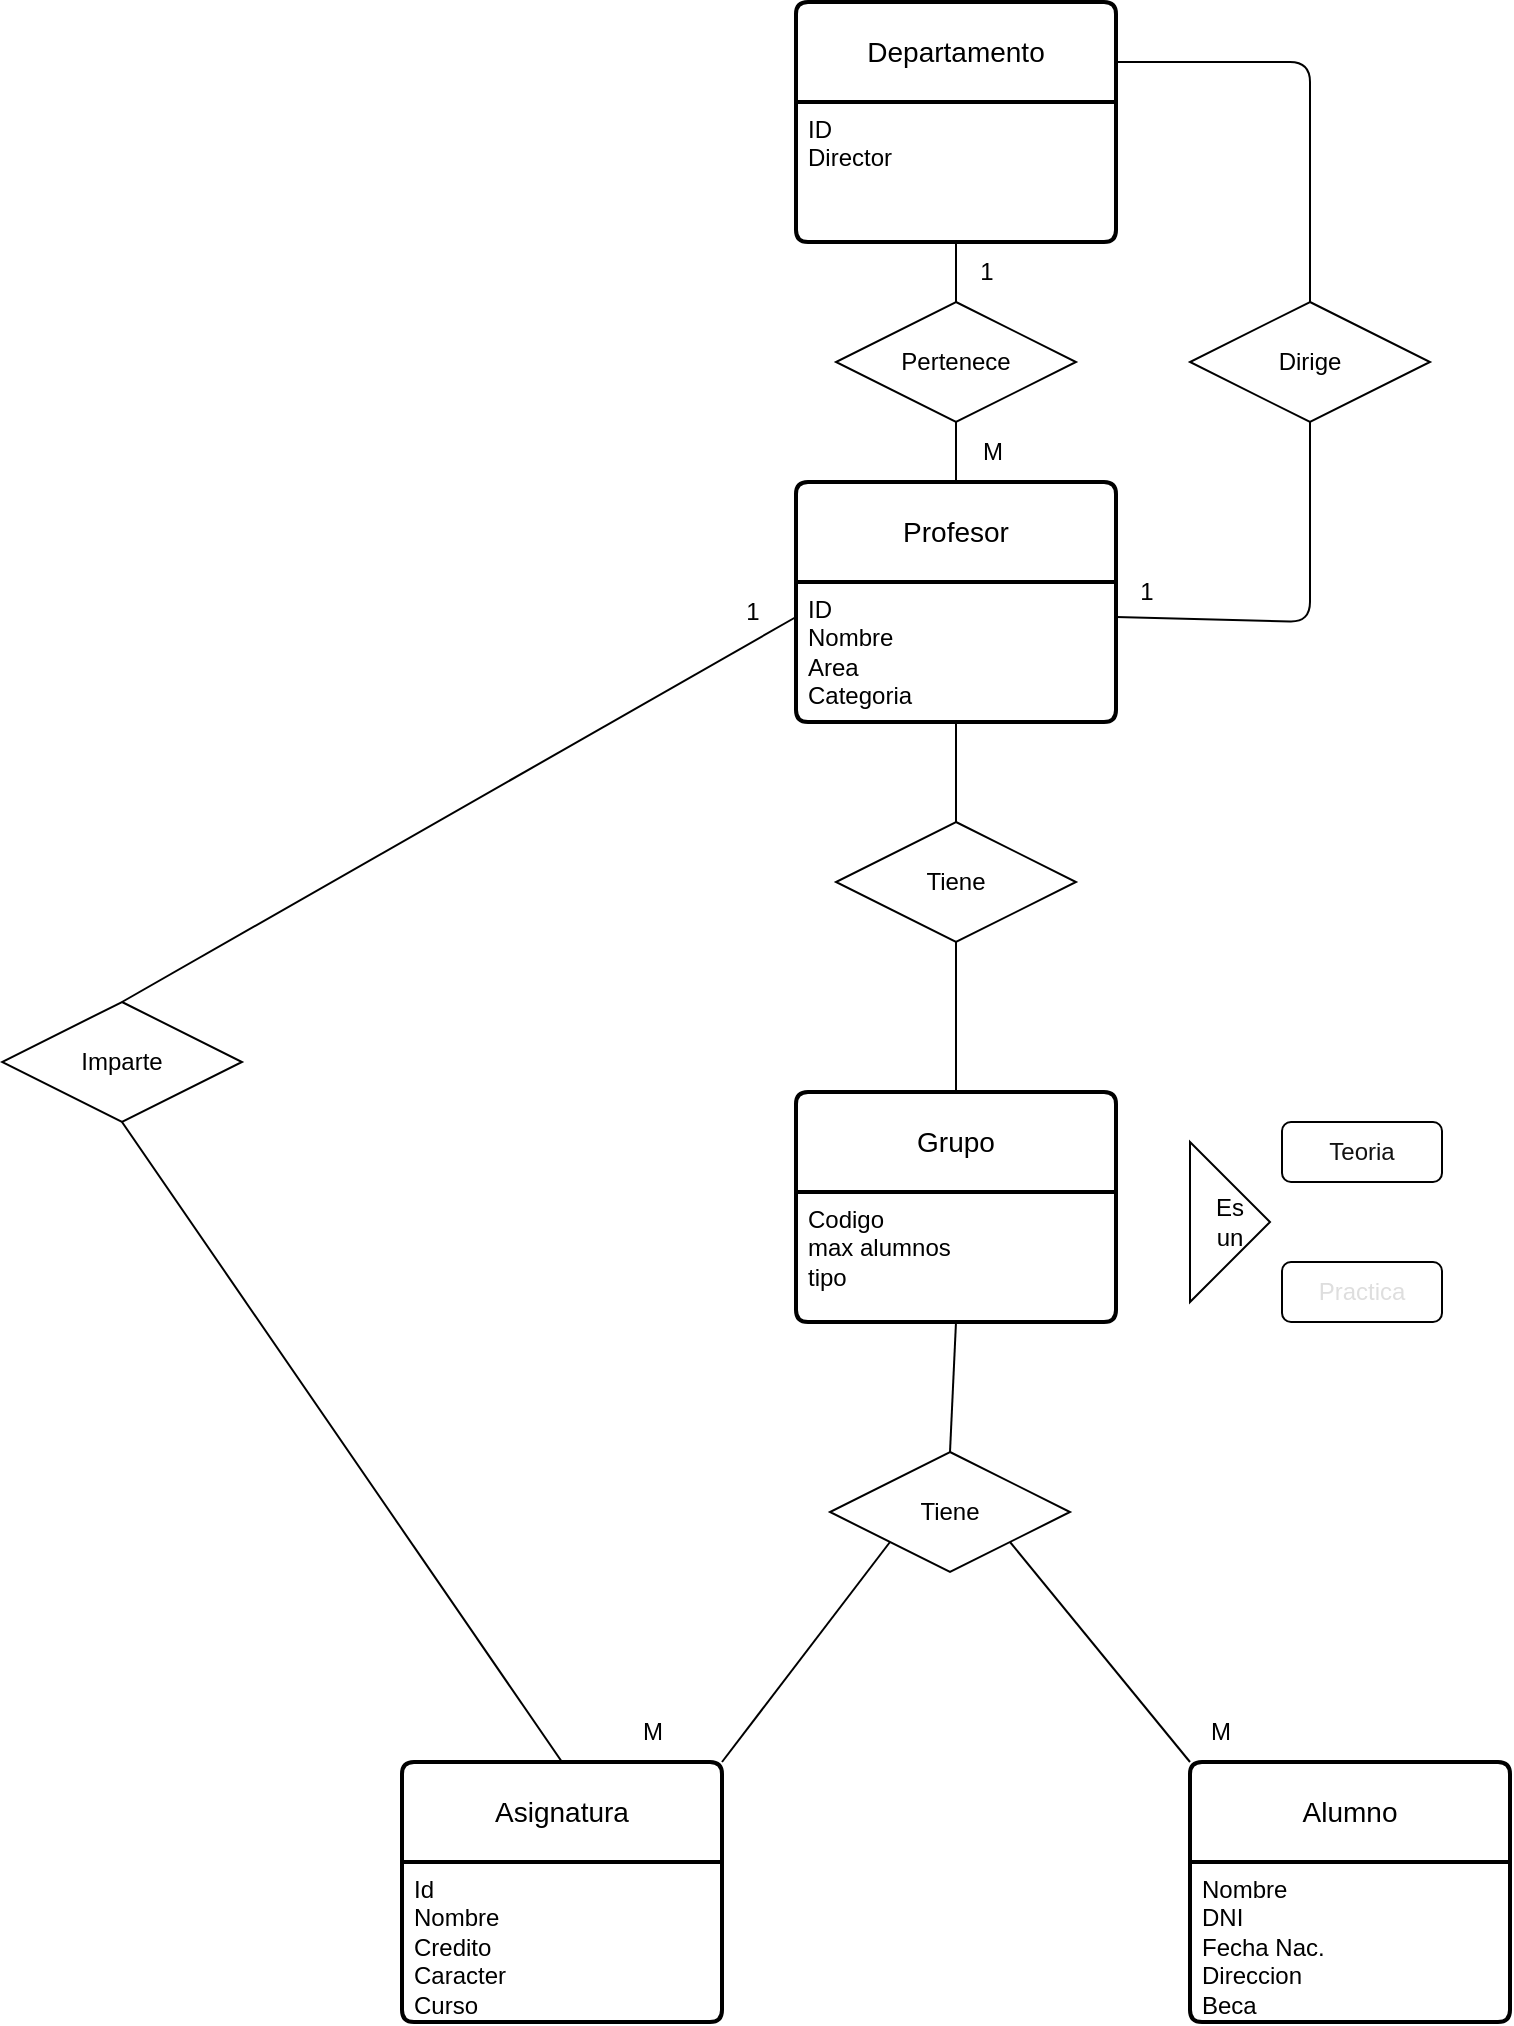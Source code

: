 <mxfile>
    <diagram id="9PPOLsEQSuX8ClA0UvqM" name="Page-1">
        <mxGraphModel dx="925" dy="787" grid="1" gridSize="10" guides="1" tooltips="1" connect="1" arrows="1" fold="1" page="1" pageScale="1" pageWidth="1654" pageHeight="1169" math="0" shadow="0">
            <root>
                <mxCell id="0"/>
                <mxCell id="1" parent="0"/>
                <mxCell id="2" value="Alumno" style="swimlane;childLayout=stackLayout;horizontal=1;startSize=50;horizontalStack=0;rounded=1;fontSize=14;fontStyle=0;strokeWidth=2;resizeParent=0;resizeLast=1;shadow=0;dashed=0;align=center;arcSize=4;whiteSpace=wrap;html=1;" parent="1" vertex="1">
                    <mxGeometry x="944" y="920" width="160" height="130" as="geometry"/>
                </mxCell>
                <mxCell id="3" value="Nombre&lt;div&gt;DNI&lt;/div&gt;&lt;div&gt;Fecha Nac.&lt;/div&gt;&lt;div&gt;Direccion&lt;/div&gt;&lt;div&gt;Beca&lt;/div&gt;" style="align=left;strokeColor=none;fillColor=none;spacingLeft=4;fontSize=12;verticalAlign=top;resizable=0;rotatable=0;part=1;html=1;" parent="2" vertex="1">
                    <mxGeometry y="50" width="160" height="80" as="geometry"/>
                </mxCell>
                <mxCell id="5" value="Profesor" style="swimlane;childLayout=stackLayout;horizontal=1;startSize=50;horizontalStack=0;rounded=1;fontSize=14;fontStyle=0;strokeWidth=2;resizeParent=0;resizeLast=1;shadow=0;dashed=0;align=center;arcSize=4;whiteSpace=wrap;html=1;" parent="1" vertex="1">
                    <mxGeometry x="747" y="280" width="160" height="120" as="geometry"/>
                </mxCell>
                <mxCell id="6" value="ID&lt;div&gt;Nombre&lt;/div&gt;&lt;div&gt;Area&lt;/div&gt;&lt;div&gt;Categoria&lt;/div&gt;" style="align=left;strokeColor=none;fillColor=none;spacingLeft=4;fontSize=12;verticalAlign=top;resizable=0;rotatable=0;part=1;html=1;" parent="5" vertex="1">
                    <mxGeometry y="50" width="160" height="70" as="geometry"/>
                </mxCell>
                <mxCell id="7" value="Departamento" style="swimlane;childLayout=stackLayout;horizontal=1;startSize=50;horizontalStack=0;rounded=1;fontSize=14;fontStyle=0;strokeWidth=2;resizeParent=0;resizeLast=1;shadow=0;dashed=0;align=center;arcSize=4;whiteSpace=wrap;html=1;" parent="1" vertex="1">
                    <mxGeometry x="747" y="40" width="160" height="120" as="geometry"/>
                </mxCell>
                <mxCell id="8" value="ID&amp;nbsp;&lt;div&gt;Director&lt;/div&gt;" style="align=left;strokeColor=none;fillColor=none;spacingLeft=4;fontSize=12;verticalAlign=top;resizable=0;rotatable=0;part=1;html=1;" parent="7" vertex="1">
                    <mxGeometry y="50" width="160" height="70" as="geometry"/>
                </mxCell>
                <mxCell id="10" value="Grupo" style="swimlane;childLayout=stackLayout;horizontal=1;startSize=50;horizontalStack=0;rounded=1;fontSize=14;fontStyle=0;strokeWidth=2;resizeParent=0;resizeLast=1;shadow=0;dashed=0;align=center;arcSize=4;whiteSpace=wrap;html=1;" parent="1" vertex="1">
                    <mxGeometry x="747" y="585" width="160" height="115" as="geometry"/>
                </mxCell>
                <mxCell id="11" value="Codigo&lt;div&gt;max alumnos&lt;/div&gt;&lt;div&gt;tipo&lt;/div&gt;" style="align=left;strokeColor=none;fillColor=none;spacingLeft=4;fontSize=12;verticalAlign=top;resizable=0;rotatable=0;part=1;html=1;" parent="10" vertex="1">
                    <mxGeometry y="50" width="160" height="65" as="geometry"/>
                </mxCell>
                <mxCell id="12" value="Asignatura" style="swimlane;childLayout=stackLayout;horizontal=1;startSize=50;horizontalStack=0;rounded=1;fontSize=14;fontStyle=0;strokeWidth=2;resizeParent=0;resizeLast=1;shadow=0;dashed=0;align=center;arcSize=4;whiteSpace=wrap;html=1;" parent="1" vertex="1">
                    <mxGeometry x="550" y="920" width="160" height="130" as="geometry"/>
                </mxCell>
                <mxCell id="13" value="Id&lt;div&gt;Nombre&lt;/div&gt;&lt;div&gt;Credito&lt;/div&gt;&lt;div&gt;Caracter&lt;/div&gt;&lt;div&gt;Curso&lt;/div&gt;" style="align=left;strokeColor=none;fillColor=none;spacingLeft=4;fontSize=12;verticalAlign=top;resizable=0;rotatable=0;part=1;html=1;" parent="12" vertex="1">
                    <mxGeometry y="50" width="160" height="80" as="geometry"/>
                </mxCell>
                <mxCell id="14" value="Pertenece" style="shape=rhombus;perimeter=rhombusPerimeter;whiteSpace=wrap;html=1;align=center;" parent="1" vertex="1">
                    <mxGeometry x="767" y="190" width="120" height="60" as="geometry"/>
                </mxCell>
                <mxCell id="16" value="Imparte" style="shape=rhombus;perimeter=rhombusPerimeter;whiteSpace=wrap;html=1;align=center;" parent="1" vertex="1">
                    <mxGeometry x="350" y="540" width="120" height="60" as="geometry"/>
                </mxCell>
                <mxCell id="17" value="Tiene" style="shape=rhombus;perimeter=rhombusPerimeter;whiteSpace=wrap;html=1;align=center;" parent="1" vertex="1">
                    <mxGeometry x="764" y="765" width="120" height="60" as="geometry"/>
                </mxCell>
                <mxCell id="18" value="" style="endArrow=none;html=1;entryX=0.5;entryY=1;entryDx=0;entryDy=0;exitX=0.5;exitY=0;exitDx=0;exitDy=0;" parent="1" source="14" target="8" edge="1">
                    <mxGeometry width="50" height="50" relative="1" as="geometry">
                        <mxPoint x="780" y="440" as="sourcePoint"/>
                        <mxPoint x="830" y="390" as="targetPoint"/>
                    </mxGeometry>
                </mxCell>
                <mxCell id="19" value="" style="endArrow=none;html=1;entryX=0.5;entryY=0;entryDx=0;entryDy=0;exitX=0.5;exitY=1;exitDx=0;exitDy=0;" parent="1" source="14" target="5" edge="1">
                    <mxGeometry width="50" height="50" relative="1" as="geometry">
                        <mxPoint x="837" y="200" as="sourcePoint"/>
                        <mxPoint x="837" y="170" as="targetPoint"/>
                    </mxGeometry>
                </mxCell>
                <mxCell id="21" value="" style="endArrow=none;html=1;entryX=0;entryY=0.25;entryDx=0;entryDy=0;exitX=0.5;exitY=0;exitDx=0;exitDy=0;" parent="1" source="16" target="6" edge="1">
                    <mxGeometry width="50" height="50" relative="1" as="geometry">
                        <mxPoint x="650" y="445" as="sourcePoint"/>
                        <mxPoint x="757" y="410" as="targetPoint"/>
                    </mxGeometry>
                </mxCell>
                <mxCell id="24" value="" style="endArrow=none;html=1;entryX=0.5;entryY=1;entryDx=0;entryDy=0;exitX=0.5;exitY=0;exitDx=0;exitDy=0;" parent="1" source="12" target="16" edge="1">
                    <mxGeometry width="50" height="50" relative="1" as="geometry">
                        <mxPoint x="510" y="530" as="sourcePoint"/>
                        <mxPoint x="590" y="475" as="targetPoint"/>
                    </mxGeometry>
                </mxCell>
                <mxCell id="26" value="M" style="text;html=1;align=center;verticalAlign=middle;resizable=0;points=[];autosize=1;strokeColor=none;fillColor=none;" parent="1" vertex="1">
                    <mxGeometry x="830" y="250" width="30" height="30" as="geometry"/>
                </mxCell>
                <mxCell id="27" value="1" style="text;html=1;align=center;verticalAlign=middle;resizable=0;points=[];autosize=1;strokeColor=none;fillColor=none;" parent="1" vertex="1">
                    <mxGeometry x="827" y="160" width="30" height="30" as="geometry"/>
                </mxCell>
                <mxCell id="30" value="M" style="text;html=1;align=center;verticalAlign=middle;resizable=0;points=[];autosize=1;strokeColor=none;fillColor=none;" parent="1" vertex="1">
                    <mxGeometry x="660" y="890" width="30" height="30" as="geometry"/>
                </mxCell>
                <mxCell id="31" value="1" style="text;html=1;align=center;verticalAlign=middle;resizable=0;points=[];autosize=1;strokeColor=none;fillColor=none;" parent="1" vertex="1">
                    <mxGeometry x="710" y="330" width="30" height="30" as="geometry"/>
                </mxCell>
                <mxCell id="34" value="" style="endArrow=none;html=1;exitX=1;exitY=0;exitDx=0;exitDy=0;entryX=0;entryY=1;entryDx=0;entryDy=0;" parent="1" source="12" target="17" edge="1">
                    <mxGeometry width="50" height="50" relative="1" as="geometry">
                        <mxPoint x="824" y="665" as="sourcePoint"/>
                        <mxPoint x="874" y="615" as="targetPoint"/>
                    </mxGeometry>
                </mxCell>
                <mxCell id="35" value="" style="endArrow=none;html=1;exitX=1;exitY=1;exitDx=0;exitDy=0;entryX=0;entryY=0;entryDx=0;entryDy=0;" parent="1" source="17" target="2" edge="1">
                    <mxGeometry width="50" height="50" relative="1" as="geometry">
                        <mxPoint x="751" y="865" as="sourcePoint"/>
                        <mxPoint x="804" y="820" as="targetPoint"/>
                    </mxGeometry>
                </mxCell>
                <mxCell id="36" value="" style="endArrow=none;html=1;exitX=0.5;exitY=1;exitDx=0;exitDy=0;entryX=0.5;entryY=0;entryDx=0;entryDy=0;" parent="1" source="11" target="17" edge="1">
                    <mxGeometry width="50" height="50" relative="1" as="geometry">
                        <mxPoint x="864" y="820" as="sourcePoint"/>
                        <mxPoint x="924" y="865" as="targetPoint"/>
                    </mxGeometry>
                </mxCell>
                <mxCell id="37" value="M" style="text;html=1;align=center;verticalAlign=middle;resizable=0;points=[];autosize=1;strokeColor=none;fillColor=none;" parent="1" vertex="1">
                    <mxGeometry x="944" y="890" width="30" height="30" as="geometry"/>
                </mxCell>
                <mxCell id="38" value="Tiene" style="shape=rhombus;perimeter=rhombusPerimeter;whiteSpace=wrap;html=1;align=center;" parent="1" vertex="1">
                    <mxGeometry x="767" y="450" width="120" height="60" as="geometry"/>
                </mxCell>
                <mxCell id="39" value="" style="endArrow=none;html=1;exitX=0.5;exitY=1;exitDx=0;exitDy=0;entryX=0.5;entryY=0;entryDx=0;entryDy=0;" parent="1" source="6" target="38" edge="1">
                    <mxGeometry width="50" height="50" relative="1" as="geometry">
                        <mxPoint x="834" y="735" as="sourcePoint"/>
                        <mxPoint x="834" y="775" as="targetPoint"/>
                    </mxGeometry>
                </mxCell>
                <mxCell id="40" value="" style="endArrow=none;html=1;exitX=0.5;exitY=0;exitDx=0;exitDy=0;entryX=0.5;entryY=1;entryDx=0;entryDy=0;" parent="1" source="10" target="38" edge="1">
                    <mxGeometry width="50" height="50" relative="1" as="geometry">
                        <mxPoint x="837" y="410" as="sourcePoint"/>
                        <mxPoint x="837" y="460" as="targetPoint"/>
                    </mxGeometry>
                </mxCell>
                <mxCell id="41" value="Dirige" style="shape=rhombus;perimeter=rhombusPerimeter;whiteSpace=wrap;html=1;align=center;" vertex="1" parent="1">
                    <mxGeometry x="944" y="190" width="120" height="60" as="geometry"/>
                </mxCell>
                <mxCell id="42" value="" style="endArrow=none;html=1;entryX=1;entryY=0.25;entryDx=0;entryDy=0;exitX=0.5;exitY=0;exitDx=0;exitDy=0;" edge="1" parent="1" source="41" target="7">
                    <mxGeometry width="50" height="50" relative="1" as="geometry">
                        <mxPoint x="957" y="440" as="sourcePoint"/>
                        <mxPoint x="1004" y="160" as="targetPoint"/>
                        <Array as="points">
                            <mxPoint x="1004" y="70"/>
                        </Array>
                    </mxGeometry>
                </mxCell>
                <mxCell id="43" value="" style="endArrow=none;html=1;entryX=1;entryY=0.25;entryDx=0;entryDy=0;exitX=0.5;exitY=1;exitDx=0;exitDy=0;" edge="1" parent="1" source="41" target="6">
                    <mxGeometry width="50" height="50" relative="1" as="geometry">
                        <mxPoint x="1014" y="200" as="sourcePoint"/>
                        <mxPoint x="1004" y="280" as="targetPoint"/>
                        <Array as="points">
                            <mxPoint x="1004" y="350"/>
                        </Array>
                    </mxGeometry>
                </mxCell>
                <mxCell id="44" value="1" style="text;html=1;align=center;verticalAlign=middle;resizable=0;points=[];autosize=1;strokeColor=none;fillColor=none;" vertex="1" parent="1">
                    <mxGeometry x="907" y="320" width="30" height="30" as="geometry"/>
                </mxCell>
                <mxCell id="45" value="Es&lt;div&gt;un&lt;/div&gt;" style="triangle;whiteSpace=wrap;html=1;direction=east;" vertex="1" parent="1">
                    <mxGeometry x="944" y="610" width="40" height="80" as="geometry"/>
                </mxCell>
                <mxCell id="46" value="&lt;div style=&quot;text-align: left;&quot;&gt;&lt;span style=&quot;background-color: transparent; text-wrap-mode: nowrap;&quot;&gt;&lt;font color=&quot;#121212&quot;&gt;Teoria&lt;/font&gt;&lt;/span&gt;&lt;/div&gt;" style="rounded=1;whiteSpace=wrap;html=1;" vertex="1" parent="1">
                    <mxGeometry x="990" y="600" width="80" height="30" as="geometry"/>
                </mxCell>
                <mxCell id="47" value="&lt;div style=&quot;text-align: left;&quot;&gt;&lt;font color=&quot;#dedede&quot;&gt;&lt;span style=&quot;text-wrap-mode: nowrap;&quot;&gt;Practica&lt;/span&gt;&lt;/font&gt;&lt;/div&gt;" style="rounded=1;whiteSpace=wrap;html=1;" vertex="1" parent="1">
                    <mxGeometry x="990" y="670" width="80" height="30" as="geometry"/>
                </mxCell>
            </root>
        </mxGraphModel>
    </diagram>
</mxfile>